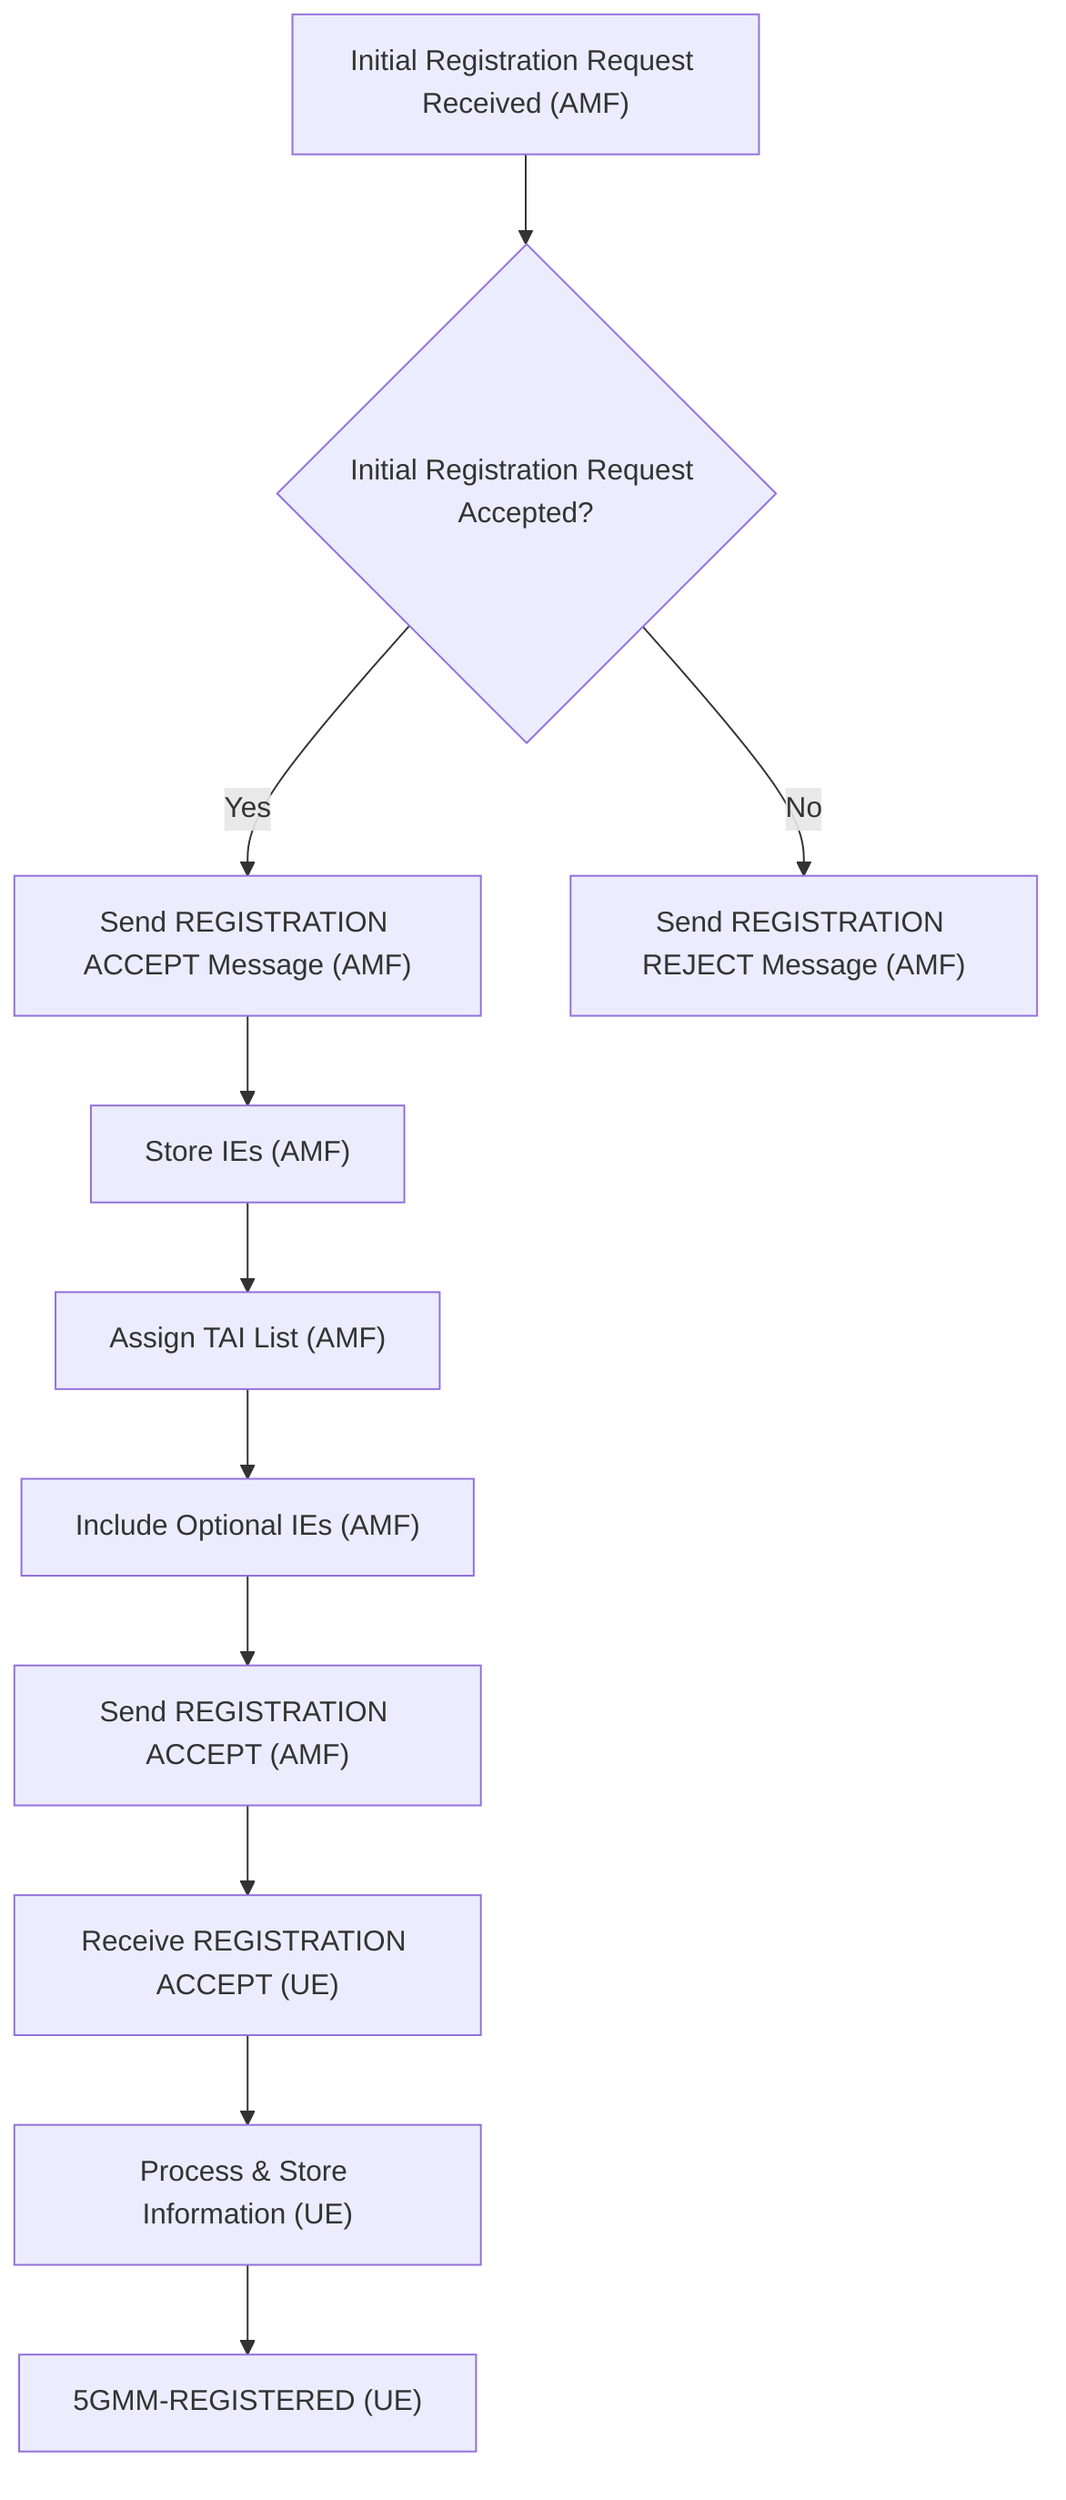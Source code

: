 graph TD
    A["Initial Registration Request Received (AMF)"] --> B{"Initial Registration Request Accepted?" };
    B -- Yes --> C["Send REGISTRATION ACCEPT Message (AMF)"];
    B -- No --> D["Send REGISTRATION REJECT Message (AMF)"];
    C --> E["Store IEs (AMF)"];
    E --> F["Assign TAI List (AMF)"];
    F --> G["Include Optional IEs (AMF)"];
    G --> H["Send REGISTRATION ACCEPT (AMF)"];
    H --> I["Receive REGISTRATION ACCEPT (UE)"];
    I --> J["Process & Store Information (UE)"];
    J --> K["5GMM-REGISTERED (UE)"];